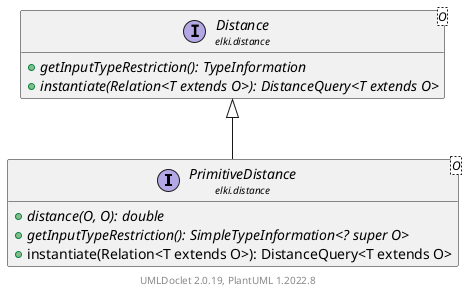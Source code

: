 @startuml
    remove .*\.(Instance|Par|Parameterizer|Factory)$
    set namespaceSeparator none
    hide empty fields
    hide empty methods

    interface "<size:14>PrimitiveDistance\n<size:10>elki.distance" as elki.distance.PrimitiveDistance<O> [[PrimitiveDistance.html]] {
        {abstract} +distance(O, O): double
        {abstract} +getInputTypeRestriction(): SimpleTypeInformation<? super O>
        +instantiate(Relation<T extends O>): DistanceQuery<T extends O>
    }

    interface "<size:14>Distance\n<size:10>elki.distance" as elki.distance.Distance<O> [[Distance.html]] {
        {abstract} +getInputTypeRestriction(): TypeInformation
        {abstract} +instantiate(Relation<T extends O>): DistanceQuery<T extends O>
    }

    elki.distance.Distance <|-- elki.distance.PrimitiveDistance

    center footer UMLDoclet 2.0.19, PlantUML 1.2022.8
@enduml

